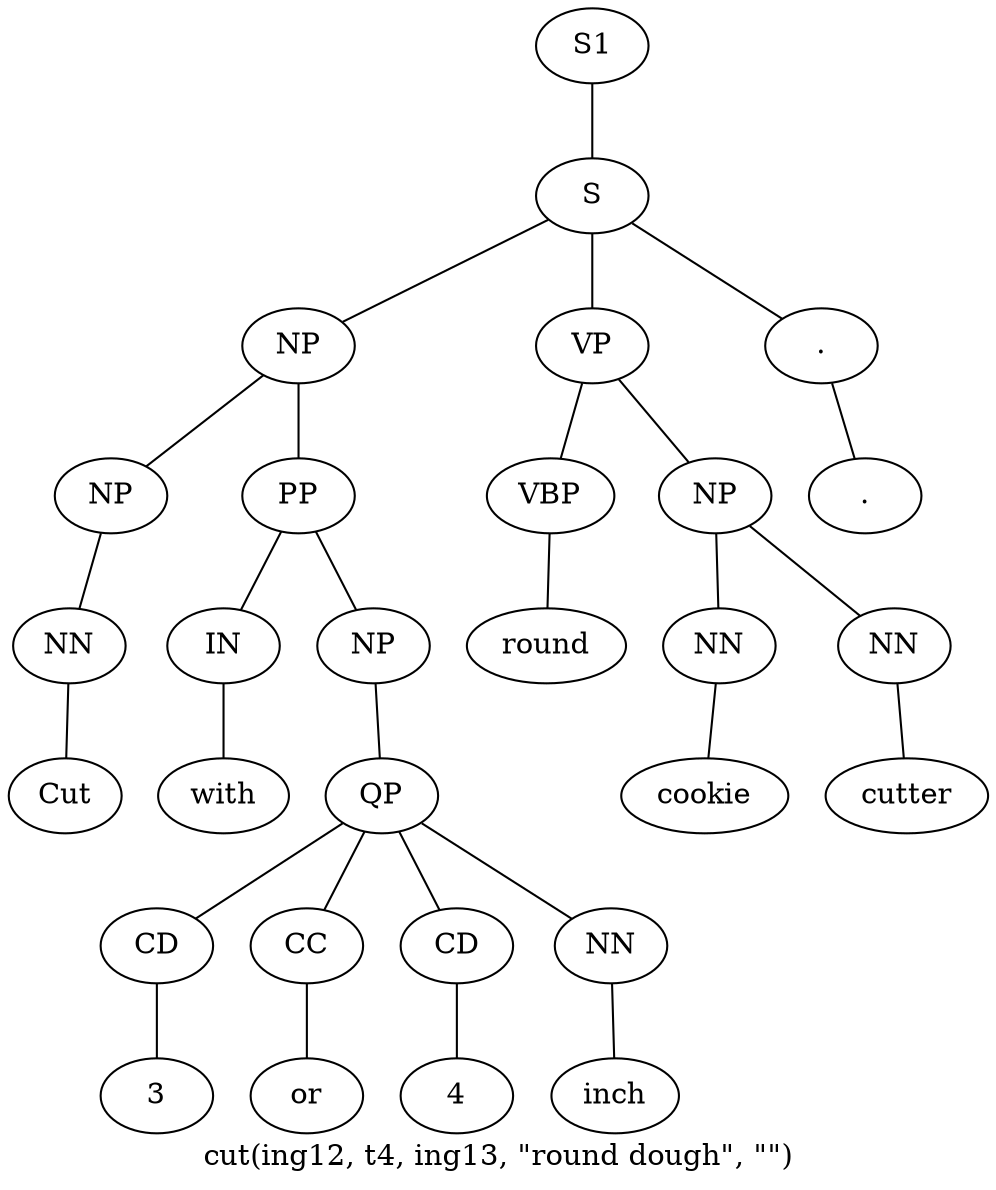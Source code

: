 graph SyntaxGraph {
	label = "cut(ing12, t4, ing13, \"round dough\", \"\")";
	Node0 [label="S1"];
	Node1 [label="S"];
	Node2 [label="NP"];
	Node3 [label="NP"];
	Node4 [label="NN"];
	Node5 [label="Cut"];
	Node6 [label="PP"];
	Node7 [label="IN"];
	Node8 [label="with"];
	Node9 [label="NP"];
	Node10 [label="QP"];
	Node11 [label="CD"];
	Node12 [label="3"];
	Node13 [label="CC"];
	Node14 [label="or"];
	Node15 [label="CD"];
	Node16 [label="4"];
	Node17 [label="NN"];
	Node18 [label="inch"];
	Node19 [label="VP"];
	Node20 [label="VBP"];
	Node21 [label="round"];
	Node22 [label="NP"];
	Node23 [label="NN"];
	Node24 [label="cookie"];
	Node25 [label="NN"];
	Node26 [label="cutter"];
	Node27 [label="."];
	Node28 [label="."];

	Node0 -- Node1;
	Node1 -- Node2;
	Node1 -- Node19;
	Node1 -- Node27;
	Node2 -- Node3;
	Node2 -- Node6;
	Node3 -- Node4;
	Node4 -- Node5;
	Node6 -- Node7;
	Node6 -- Node9;
	Node7 -- Node8;
	Node9 -- Node10;
	Node10 -- Node11;
	Node10 -- Node13;
	Node10 -- Node15;
	Node10 -- Node17;
	Node11 -- Node12;
	Node13 -- Node14;
	Node15 -- Node16;
	Node17 -- Node18;
	Node19 -- Node20;
	Node19 -- Node22;
	Node20 -- Node21;
	Node22 -- Node23;
	Node22 -- Node25;
	Node23 -- Node24;
	Node25 -- Node26;
	Node27 -- Node28;
}